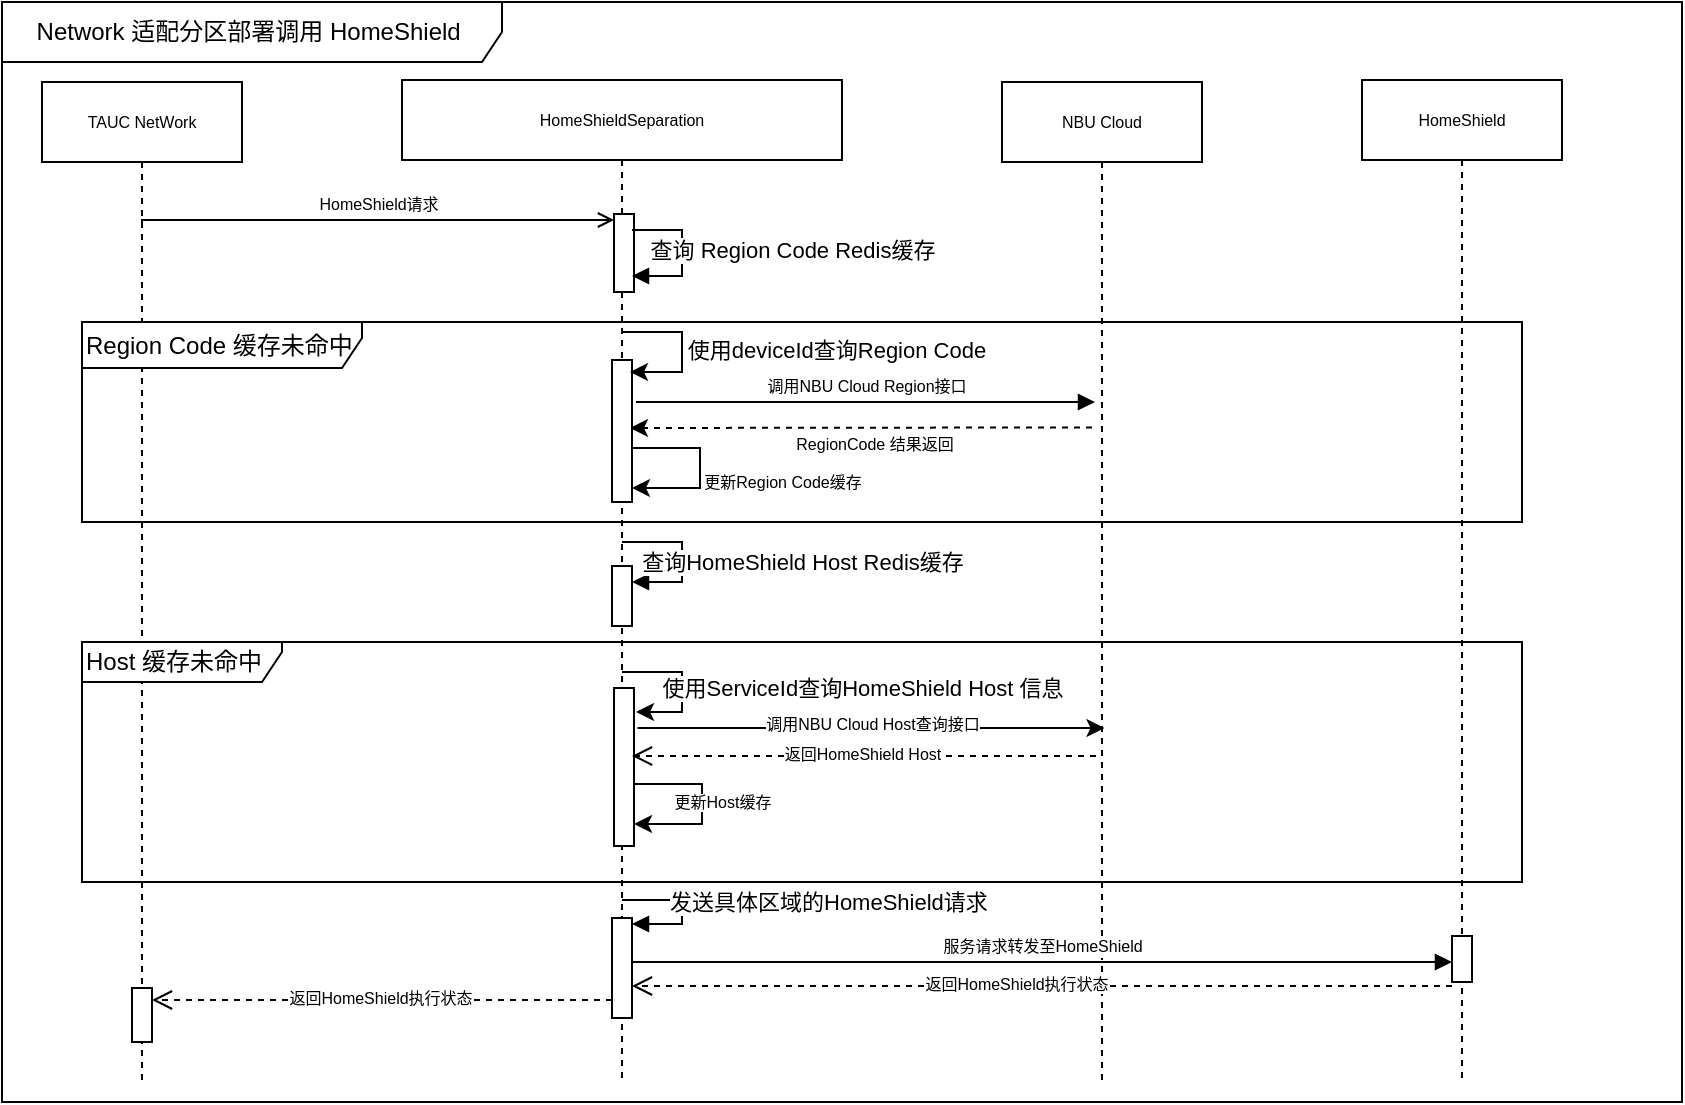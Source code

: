 <mxfile version="21.5.0" type="github">
  <diagram name="Page-1" id="2YBvvXClWsGukQMizWep">
    <mxGraphModel dx="954" dy="485" grid="1" gridSize="10" guides="1" tooltips="1" connect="1" arrows="1" fold="1" page="1" pageScale="1" pageWidth="850" pageHeight="1100" math="0" shadow="0">
      <root>
        <mxCell id="0" />
        <mxCell id="1" parent="0" />
        <mxCell id="aM9ryv3xv72pqoxQDRHE-1" value="TAUC NetWork" style="shape=umlLifeline;perimeter=lifelinePerimeter;whiteSpace=wrap;html=1;container=0;dropTarget=0;collapsible=0;recursiveResize=0;outlineConnect=0;portConstraint=eastwest;newEdgeStyle={&quot;edgeStyle&quot;:&quot;elbowEdgeStyle&quot;,&quot;elbow&quot;:&quot;vertical&quot;,&quot;curved&quot;:0,&quot;rounded&quot;:0};fontSize=8;" parent="1" vertex="1">
          <mxGeometry x="40" y="40" width="100" height="500" as="geometry" />
        </mxCell>
        <mxCell id="-oK8NXgzQvyokhCKbwOf-55" value="" style="html=1;points=[];perimeter=orthogonalPerimeter;outlineConnect=0;targetShapes=umlLifeline;portConstraint=eastwest;newEdgeStyle={&quot;edgeStyle&quot;:&quot;elbowEdgeStyle&quot;,&quot;elbow&quot;:&quot;vertical&quot;,&quot;curved&quot;:0,&quot;rounded&quot;:0};fontSize=8;" parent="aM9ryv3xv72pqoxQDRHE-1" vertex="1">
          <mxGeometry x="45" y="453" width="10" height="27" as="geometry" />
        </mxCell>
        <mxCell id="aM9ryv3xv72pqoxQDRHE-5" value="HomeShieldSeparation" style="shape=umlLifeline;perimeter=lifelinePerimeter;whiteSpace=wrap;html=1;container=0;dropTarget=0;collapsible=0;recursiveResize=0;outlineConnect=0;portConstraint=eastwest;newEdgeStyle={&quot;edgeStyle&quot;:&quot;elbowEdgeStyle&quot;,&quot;elbow&quot;:&quot;vertical&quot;,&quot;curved&quot;:0,&quot;rounded&quot;:0};fontSize=8;" parent="1" vertex="1">
          <mxGeometry x="220" y="39" width="220" height="501" as="geometry" />
        </mxCell>
        <mxCell id="-oK8NXgzQvyokhCKbwOf-23" value="" style="html=1;points=[];perimeter=orthogonalPerimeter;outlineConnect=0;targetShapes=umlLifeline;portConstraint=eastwest;newEdgeStyle={&quot;edgeStyle&quot;:&quot;elbowEdgeStyle&quot;,&quot;elbow&quot;:&quot;vertical&quot;,&quot;curved&quot;:0,&quot;rounded&quot;:0};fontSize=8;" parent="aM9ryv3xv72pqoxQDRHE-5" vertex="1">
          <mxGeometry x="106" y="304" width="10" height="79" as="geometry" />
        </mxCell>
        <mxCell id="-oK8NXgzQvyokhCKbwOf-14" value="" style="html=1;points=[];perimeter=orthogonalPerimeter;outlineConnect=0;targetShapes=umlLifeline;portConstraint=eastwest;newEdgeStyle={&quot;edgeStyle&quot;:&quot;elbowEdgeStyle&quot;,&quot;elbow&quot;:&quot;vertical&quot;,&quot;curved&quot;:0,&quot;rounded&quot;:0};fontSize=8;" parent="aM9ryv3xv72pqoxQDRHE-5" vertex="1">
          <mxGeometry x="106" y="67" width="10" height="39" as="geometry" />
        </mxCell>
        <mxCell id="-oK8NXgzQvyokhCKbwOf-6" value="" style="html=1;verticalAlign=bottom;endArrow=block;edgeStyle=orthogonalEdgeStyle;elbow=vertical;rounded=0;fontSize=8;" parent="aM9ryv3xv72pqoxQDRHE-5" edge="1">
          <mxGeometry x="0.529" y="20" relative="1" as="geometry">
            <mxPoint x="115" y="75" as="sourcePoint" />
            <Array as="points">
              <mxPoint x="140" y="75" />
              <mxPoint x="140" y="98" />
            </Array>
            <mxPoint x="115" y="98" as="targetPoint" />
            <mxPoint as="offset" />
          </mxGeometry>
        </mxCell>
        <mxCell id="-oK8NXgzQvyokhCKbwOf-7" value="&lt;font style=&quot;font-size: 11px;&quot;&gt;查询 Region Code Redis缓存&lt;/font&gt;" style="edgeLabel;html=1;align=center;verticalAlign=middle;resizable=0;points=[];fontSize=8;" parent="-oK8NXgzQvyokhCKbwOf-6" vertex="1" connectable="0">
          <mxGeometry x="-0.149" y="-2" relative="1" as="geometry">
            <mxPoint x="57" y="4" as="offset" />
          </mxGeometry>
        </mxCell>
        <mxCell id="-oK8NXgzQvyokhCKbwOf-45" value="" style="endArrow=classic;html=1;rounded=0;edgeStyle=orthogonalEdgeStyle;fontSize=8;" parent="aM9ryv3xv72pqoxQDRHE-5" edge="1">
          <mxGeometry width="50" height="50" relative="1" as="geometry">
            <mxPoint x="116" y="352" as="sourcePoint" />
            <mxPoint x="116" y="372" as="targetPoint" />
            <Array as="points">
              <mxPoint x="150" y="352" />
              <mxPoint x="150" y="372" />
            </Array>
          </mxGeometry>
        </mxCell>
        <mxCell id="geQivs8DNayLq6vlZBqh-22" value="" style="html=1;points=[];perimeter=orthogonalPerimeter;outlineConnect=0;targetShapes=umlLifeline;portConstraint=eastwest;newEdgeStyle={&quot;edgeStyle&quot;:&quot;elbowEdgeStyle&quot;,&quot;elbow&quot;:&quot;vertical&quot;,&quot;curved&quot;:0,&quot;rounded&quot;:0};" parent="aM9ryv3xv72pqoxQDRHE-5" vertex="1">
          <mxGeometry x="105" y="419" width="10" height="50" as="geometry" />
        </mxCell>
        <mxCell id="geQivs8DNayLq6vlZBqh-23" value="发送具体区域的HomeShield请求" style="html=1;align=left;spacingLeft=2;endArrow=block;rounded=0;edgeStyle=orthogonalEdgeStyle;curved=0;rounded=0;" parent="aM9ryv3xv72pqoxQDRHE-5" edge="1">
          <mxGeometry x="-0.403" y="-1" relative="1" as="geometry">
            <mxPoint x="110" y="410" as="sourcePoint" />
            <Array as="points">
              <mxPoint x="140" y="410" />
              <mxPoint x="140" y="422" />
            </Array>
            <mxPoint x="115" y="422" as="targetPoint" />
            <mxPoint as="offset" />
          </mxGeometry>
        </mxCell>
        <mxCell id="aM9ryv3xv72pqoxQDRHE-8" value="" style="html=1;verticalAlign=bottom;endArrow=open;dashed=1;endSize=8;edgeStyle=elbowEdgeStyle;elbow=vertical;curved=0;rounded=0;fontSize=8;" parent="1" edge="1">
          <mxGeometry x="-0.509" y="129" relative="1" as="geometry">
            <mxPoint x="335" y="377.0" as="targetPoint" />
            <Array as="points">
              <mxPoint x="430" y="377" />
            </Array>
            <mxPoint x="567" y="377" as="sourcePoint" />
            <mxPoint as="offset" />
          </mxGeometry>
        </mxCell>
        <mxCell id="-oK8NXgzQvyokhCKbwOf-41" value="返回HomeShield Host" style="edgeLabel;html=1;align=center;verticalAlign=middle;resizable=0;points=[];fontSize=8;" parent="aM9ryv3xv72pqoxQDRHE-8" vertex="1" connectable="0">
          <mxGeometry x="0.139" y="2" relative="1" as="geometry">
            <mxPoint x="15" y="-3" as="offset" />
          </mxGeometry>
        </mxCell>
        <mxCell id="Dx3LyWsslC-7DG40XuAF-7" value="NBU Cloud" style="shape=umlLifeline;perimeter=lifelinePerimeter;whiteSpace=wrap;html=1;container=0;dropTarget=0;collapsible=0;recursiveResize=0;outlineConnect=0;portConstraint=eastwest;newEdgeStyle={&quot;edgeStyle&quot;:&quot;elbowEdgeStyle&quot;,&quot;elbow&quot;:&quot;vertical&quot;,&quot;curved&quot;:0,&quot;rounded&quot;:0};fontSize=8;" parent="1" vertex="1">
          <mxGeometry x="520" y="40" width="100" height="500" as="geometry" />
        </mxCell>
        <mxCell id="-oK8NXgzQvyokhCKbwOf-15" value="调用NBU Cloud Region接口" style="html=1;verticalAlign=bottom;endArrow=block;edgeStyle=elbowEdgeStyle;elbow=vertical;curved=0;rounded=0;fontSize=8;" parent="1" edge="1">
          <mxGeometry x="0.002" relative="1" as="geometry">
            <mxPoint x="337" y="200" as="sourcePoint" />
            <Array as="points">
              <mxPoint x="391" y="200" />
            </Array>
            <mxPoint as="offset" />
            <mxPoint x="566.5" y="200" as="targetPoint" />
          </mxGeometry>
        </mxCell>
        <mxCell id="-oK8NXgzQvyokhCKbwOf-17" value="" style="edgeStyle=elbowEdgeStyle;rounded=0;orthogonalLoop=1;jettySize=auto;html=1;elbow=vertical;curved=0;dashed=1;fontSize=8;" parent="1" edge="1">
          <mxGeometry relative="1" as="geometry">
            <mxPoint x="565" y="212.714" as="sourcePoint" />
            <mxPoint x="334" y="212.997" as="targetPoint" />
            <Array as="points" />
          </mxGeometry>
        </mxCell>
        <mxCell id="-oK8NXgzQvyokhCKbwOf-27" value="RegionCode 结果返回" style="edgeLabel;html=1;align=center;verticalAlign=middle;resizable=0;points=[];fontSize=8;" parent="-oK8NXgzQvyokhCKbwOf-17" vertex="1" connectable="0">
          <mxGeometry x="-0.04" y="1" relative="1" as="geometry">
            <mxPoint x="1" y="7" as="offset" />
          </mxGeometry>
        </mxCell>
        <mxCell id="H4ywytqqjmW8hvlybOJk-4" value="RegionCode 结果返回" style="edgeLabel;html=1;align=center;verticalAlign=middle;resizable=0;points=[];fontSize=8;" vertex="1" connectable="0" parent="-oK8NXgzQvyokhCKbwOf-17">
          <mxGeometry x="-0.04" y="1" relative="1" as="geometry">
            <mxPoint x="1" y="7" as="offset" />
          </mxGeometry>
        </mxCell>
        <mxCell id="-oK8NXgzQvyokhCKbwOf-31" value="" style="endArrow=classic;html=1;rounded=0;fontSize=8;" parent="1" edge="1">
          <mxGeometry width="50" height="50" relative="1" as="geometry">
            <mxPoint x="337.75" y="363" as="sourcePoint" />
            <mxPoint x="571.25" y="363" as="targetPoint" />
          </mxGeometry>
        </mxCell>
        <mxCell id="-oK8NXgzQvyokhCKbwOf-32" value="调用NBU Cloud Host查询接口" style="edgeLabel;html=1;align=center;verticalAlign=middle;resizable=0;points=[];fontSize=8;" parent="-oK8NXgzQvyokhCKbwOf-31" vertex="1" connectable="0">
          <mxGeometry x="0.13" y="-1" relative="1" as="geometry">
            <mxPoint x="-15" y="-3" as="offset" />
          </mxGeometry>
        </mxCell>
        <mxCell id="-oK8NXgzQvyokhCKbwOf-36" value="HomeShield" style="shape=umlLifeline;perimeter=lifelinePerimeter;whiteSpace=wrap;html=1;container=0;dropTarget=0;collapsible=0;recursiveResize=0;outlineConnect=0;portConstraint=eastwest;newEdgeStyle={&quot;edgeStyle&quot;:&quot;elbowEdgeStyle&quot;,&quot;elbow&quot;:&quot;vertical&quot;,&quot;curved&quot;:0,&quot;rounded&quot;:0};fontSize=8;" parent="1" vertex="1">
          <mxGeometry x="700" y="39" width="100" height="501" as="geometry" />
        </mxCell>
        <mxCell id="-oK8NXgzQvyokhCKbwOf-37" value="" style="html=1;points=[];perimeter=orthogonalPerimeter;outlineConnect=0;targetShapes=umlLifeline;portConstraint=eastwest;newEdgeStyle={&quot;edgeStyle&quot;:&quot;elbowEdgeStyle&quot;,&quot;elbow&quot;:&quot;vertical&quot;,&quot;curved&quot;:0,&quot;rounded&quot;:0};fontSize=8;" parent="-oK8NXgzQvyokhCKbwOf-36" vertex="1">
          <mxGeometry x="45" y="428" width="10" height="23" as="geometry" />
        </mxCell>
        <mxCell id="aM9ryv3xv72pqoxQDRHE-7" value="HomeShield请求" style="html=1;verticalAlign=bottom;endArrow=open;edgeStyle=elbowEdgeStyle;elbow=vertical;curved=0;rounded=0;endFill=0;fontSize=8;" parent="1" target="-oK8NXgzQvyokhCKbwOf-14" edge="1">
          <mxGeometry x="0.002" relative="1" as="geometry">
            <mxPoint x="90" y="110" as="sourcePoint" />
            <Array as="points">
              <mxPoint x="90" y="109" />
            </Array>
            <mxPoint as="offset" />
            <mxPoint x="326" y="133" as="targetPoint" />
          </mxGeometry>
        </mxCell>
        <mxCell id="-oK8NXgzQvyokhCKbwOf-48" value="服务请求转发至HomeShield" style="html=1;verticalAlign=bottom;endArrow=block;edgeStyle=elbowEdgeStyle;elbow=vertical;curved=0;rounded=0;fontSize=8;" parent="1" edge="1">
          <mxGeometry relative="1" as="geometry">
            <mxPoint x="335" y="480" as="sourcePoint" />
            <Array as="points" />
            <mxPoint as="offset" />
            <mxPoint x="745" y="480" as="targetPoint" />
          </mxGeometry>
        </mxCell>
        <mxCell id="-oK8NXgzQvyokhCKbwOf-49" value="" style="html=1;verticalAlign=bottom;endArrow=open;dashed=1;endSize=8;edgeStyle=elbowEdgeStyle;elbow=vertical;curved=0;rounded=0;fontSize=8;" parent="1" edge="1">
          <mxGeometry x="-0.509" y="129" relative="1" as="geometry">
            <mxPoint x="335" y="492" as="targetPoint" />
            <Array as="points">
              <mxPoint x="435" y="492" />
            </Array>
            <mxPoint x="745" y="492" as="sourcePoint" />
            <mxPoint as="offset" />
          </mxGeometry>
        </mxCell>
        <mxCell id="-oK8NXgzQvyokhCKbwOf-50" value="返回HomeShield执行状态" style="edgeLabel;html=1;align=center;verticalAlign=middle;resizable=0;points=[];fontSize=8;" parent="-oK8NXgzQvyokhCKbwOf-49" vertex="1" connectable="0">
          <mxGeometry x="0.139" y="2" relative="1" as="geometry">
            <mxPoint x="15" y="-3" as="offset" />
          </mxGeometry>
        </mxCell>
        <mxCell id="geQivs8DNayLq6vlZBqh-19" value="返回HomeShield执行状态" style="edgeLabel;html=1;align=center;verticalAlign=middle;resizable=0;points=[];fontSize=8;" parent="-oK8NXgzQvyokhCKbwOf-49" vertex="1" connectable="0">
          <mxGeometry x="0.139" y="2" relative="1" as="geometry">
            <mxPoint x="15" y="-3" as="offset" />
          </mxGeometry>
        </mxCell>
        <mxCell id="-oK8NXgzQvyokhCKbwOf-51" value="" style="html=1;verticalAlign=bottom;endArrow=open;dashed=1;endSize=8;edgeStyle=elbowEdgeStyle;elbow=vertical;curved=0;rounded=0;fontSize=8;" parent="1" edge="1">
          <mxGeometry x="-0.509" y="129" relative="1" as="geometry">
            <mxPoint x="95" y="499" as="targetPoint" />
            <Array as="points">
              <mxPoint x="200" y="499" />
            </Array>
            <mxPoint x="325" y="499.0" as="sourcePoint" />
            <mxPoint as="offset" />
          </mxGeometry>
        </mxCell>
        <mxCell id="-oK8NXgzQvyokhCKbwOf-52" value="返回HomeShield执行状态" style="edgeLabel;html=1;align=center;verticalAlign=middle;resizable=0;points=[];fontSize=8;" parent="-oK8NXgzQvyokhCKbwOf-51" vertex="1" connectable="0">
          <mxGeometry x="0.139" y="2" relative="1" as="geometry">
            <mxPoint x="15" y="-3" as="offset" />
          </mxGeometry>
        </mxCell>
        <mxCell id="geQivs8DNayLq6vlZBqh-20" value="返回HomeShield执行状态" style="edgeLabel;html=1;align=center;verticalAlign=middle;resizable=0;points=[];fontSize=8;" parent="-oK8NXgzQvyokhCKbwOf-51" vertex="1" connectable="0">
          <mxGeometry x="0.139" y="2" relative="1" as="geometry">
            <mxPoint x="15" y="-3" as="offset" />
          </mxGeometry>
        </mxCell>
        <mxCell id="-oK8NXgzQvyokhCKbwOf-46" value="更新Host缓存" style="edgeLabel;html=1;align=center;verticalAlign=middle;resizable=0;points=[];fontSize=8;" parent="1" vertex="1" connectable="0">
          <mxGeometry x="380.005" y="400" as="geometry" />
        </mxCell>
        <mxCell id="geQivs8DNayLq6vlZBqh-4" value="" style="endArrow=classic;html=1;rounded=0;edgeStyle=orthogonalEdgeStyle;fontSize=8;" parent="1" edge="1">
          <mxGeometry x="-0.041" y="60" width="50" height="50" relative="1" as="geometry">
            <mxPoint x="330" y="335" as="sourcePoint" />
            <mxPoint x="337" y="355" as="targetPoint" />
            <Array as="points">
              <mxPoint x="360" y="335" />
              <mxPoint x="360" y="355" />
            </Array>
            <mxPoint as="offset" />
          </mxGeometry>
        </mxCell>
        <mxCell id="geQivs8DNayLq6vlZBqh-9" value="使用ServiceId查询HomeShield Host 信息" style="edgeLabel;html=1;align=center;verticalAlign=middle;resizable=0;points=[];" parent="geQivs8DNayLq6vlZBqh-4" vertex="1" connectable="0">
          <mxGeometry x="-0.035" y="-1" relative="1" as="geometry">
            <mxPoint x="91" y="3" as="offset" />
          </mxGeometry>
        </mxCell>
        <mxCell id="geQivs8DNayLq6vlZBqh-7" value="Host 缓存未命中" style="shape=umlFrame;whiteSpace=wrap;html=1;pointerEvents=0;width=100;height=20;align=left;" parent="1" vertex="1">
          <mxGeometry x="60" y="320" width="720" height="120" as="geometry" />
        </mxCell>
        <mxCell id="geQivs8DNayLq6vlZBqh-21" value="Network 适配分区部署调用&amp;nbsp;HomeShield&amp;nbsp;" style="shape=umlFrame;whiteSpace=wrap;html=1;pointerEvents=0;width=250;height=30;" parent="1" vertex="1">
          <mxGeometry x="20" width="840" height="550" as="geometry" />
        </mxCell>
        <mxCell id="H4ywytqqjmW8hvlybOJk-1" value="" style="html=1;points=[];perimeter=orthogonalPerimeter;outlineConnect=0;targetShapes=umlLifeline;portConstraint=eastwest;newEdgeStyle={&quot;edgeStyle&quot;:&quot;elbowEdgeStyle&quot;,&quot;elbow&quot;:&quot;vertical&quot;,&quot;curved&quot;:0,&quot;rounded&quot;:0};fontSize=8;" vertex="1" parent="1">
          <mxGeometry x="325" y="282" width="10" height="30" as="geometry" />
        </mxCell>
        <mxCell id="H4ywytqqjmW8hvlybOJk-2" value="" style="html=1;verticalAlign=bottom;endArrow=block;edgeStyle=orthogonalEdgeStyle;elbow=vertical;rounded=0;fontSize=8;" edge="1" parent="1">
          <mxGeometry x="0.529" y="20" relative="1" as="geometry">
            <mxPoint x="330" y="270" as="sourcePoint" />
            <Array as="points">
              <mxPoint x="360" y="270" />
              <mxPoint x="360" y="290" />
            </Array>
            <mxPoint x="335" y="290" as="targetPoint" />
            <mxPoint as="offset" />
          </mxGeometry>
        </mxCell>
        <mxCell id="H4ywytqqjmW8hvlybOJk-3" value="&lt;font style=&quot;font-size: 11px;&quot;&gt;查询HomeShield Host Redis缓存&lt;/font&gt;" style="edgeLabel;html=1;align=center;verticalAlign=middle;resizable=0;points=[];fontSize=8;" vertex="1" connectable="0" parent="H4ywytqqjmW8hvlybOJk-2">
          <mxGeometry x="-0.149" y="-2" relative="1" as="geometry">
            <mxPoint x="62" y="8" as="offset" />
          </mxGeometry>
        </mxCell>
        <mxCell id="H4ywytqqjmW8hvlybOJk-5" value="Region Code 缓存未命中" style="shape=umlFrame;whiteSpace=wrap;html=1;pointerEvents=0;width=140;height=23;align=left;" vertex="1" parent="1">
          <mxGeometry x="60" y="160" width="720" height="100" as="geometry" />
        </mxCell>
        <mxCell id="H4ywytqqjmW8hvlybOJk-8" value="" style="html=1;points=[];perimeter=orthogonalPerimeter;outlineConnect=0;targetShapes=umlLifeline;portConstraint=eastwest;newEdgeStyle={&quot;edgeStyle&quot;:&quot;elbowEdgeStyle&quot;,&quot;elbow&quot;:&quot;vertical&quot;,&quot;curved&quot;:0,&quot;rounded&quot;:0};fontSize=8;" vertex="1" parent="1">
          <mxGeometry x="325" y="179" width="10" height="71" as="geometry" />
        </mxCell>
        <mxCell id="H4ywytqqjmW8hvlybOJk-9" value="" style="endArrow=classic;html=1;rounded=0;edgeStyle=orthogonalEdgeStyle;fontSize=8;" edge="1" parent="1">
          <mxGeometry x="-0.041" y="60" width="50" height="50" relative="1" as="geometry">
            <mxPoint x="330" y="165" as="sourcePoint" />
            <mxPoint x="334" y="185" as="targetPoint" />
            <Array as="points">
              <mxPoint x="360" y="165" />
              <mxPoint x="360" y="185" />
            </Array>
            <mxPoint as="offset" />
          </mxGeometry>
        </mxCell>
        <mxCell id="H4ywytqqjmW8hvlybOJk-10" value="使用deviceId查询Region Code" style="edgeLabel;html=1;align=center;verticalAlign=middle;resizable=0;points=[];" vertex="1" connectable="0" parent="H4ywytqqjmW8hvlybOJk-9">
          <mxGeometry x="-0.035" y="-1" relative="1" as="geometry">
            <mxPoint x="78" y="2" as="offset" />
          </mxGeometry>
        </mxCell>
        <mxCell id="H4ywytqqjmW8hvlybOJk-17" value="" style="endArrow=classic;html=1;rounded=0;edgeStyle=orthogonalEdgeStyle;fontSize=8;" edge="1" parent="1">
          <mxGeometry width="50" height="50" relative="1" as="geometry">
            <mxPoint x="335" y="223" as="sourcePoint" />
            <mxPoint x="335" y="243" as="targetPoint" />
            <Array as="points">
              <mxPoint x="369" y="223" />
              <mxPoint x="369" y="243" />
            </Array>
          </mxGeometry>
        </mxCell>
        <mxCell id="H4ywytqqjmW8hvlybOJk-18" value="更新Region Code缓存" style="edgeLabel;html=1;align=center;verticalAlign=middle;resizable=0;points=[];fontSize=8;" vertex="1" connectable="0" parent="1">
          <mxGeometry x="410.005" y="240" as="geometry" />
        </mxCell>
      </root>
    </mxGraphModel>
  </diagram>
</mxfile>
